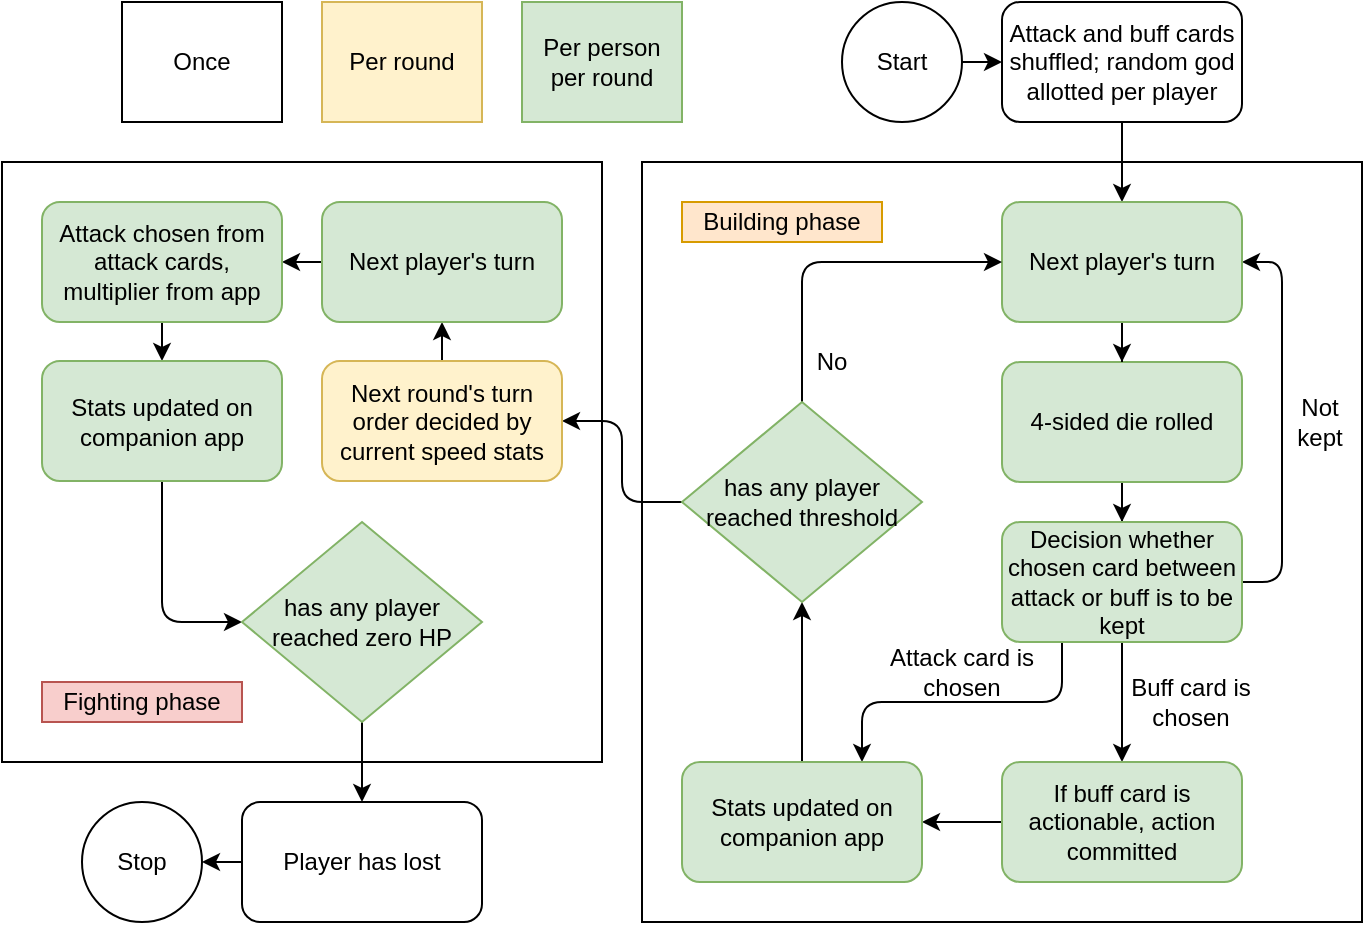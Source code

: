 <mxfile version="20.3.7" type="device"><diagram id="LAjgzlLnl6trrqQ7OhLa" name="Page-1"><mxGraphModel dx="1037" dy="567" grid="1" gridSize="10" guides="1" tooltips="1" connect="1" arrows="1" fold="1" page="1" pageScale="1" pageWidth="827" pageHeight="1169" math="0" shadow="0"><root><mxCell id="0"/><mxCell id="1" parent="0"/><mxCell id="X1x5L9Q3bAlLzXkv2CBf-70" value="" style="rounded=0;whiteSpace=wrap;html=1;fillColor=none;" vertex="1" parent="1"><mxGeometry x="40" y="420" width="300" height="300" as="geometry"/></mxCell><mxCell id="X1x5L9Q3bAlLzXkv2CBf-51" value="" style="rounded=0;whiteSpace=wrap;html=1;fillColor=none;" vertex="1" parent="1"><mxGeometry x="360" y="420" width="360" height="380" as="geometry"/></mxCell><mxCell id="X1x5L9Q3bAlLzXkv2CBf-53" style="edgeStyle=orthogonalEdgeStyle;rounded=1;orthogonalLoop=1;jettySize=auto;html=1;exitX=1;exitY=0.5;exitDx=0;exitDy=0;" edge="1" parent="1" source="X1x5L9Q3bAlLzXkv2CBf-1" target="X1x5L9Q3bAlLzXkv2CBf-2"><mxGeometry relative="1" as="geometry"/></mxCell><mxCell id="X1x5L9Q3bAlLzXkv2CBf-1" value="Start" style="ellipse;whiteSpace=wrap;html=1;" vertex="1" parent="1"><mxGeometry x="460" y="340" width="60" height="60" as="geometry"/></mxCell><mxCell id="X1x5L9Q3bAlLzXkv2CBf-23" style="edgeStyle=orthogonalEdgeStyle;rounded=0;orthogonalLoop=1;jettySize=auto;html=1;exitX=0.5;exitY=1;exitDx=0;exitDy=0;" edge="1" parent="1" source="X1x5L9Q3bAlLzXkv2CBf-2" target="X1x5L9Q3bAlLzXkv2CBf-17"><mxGeometry relative="1" as="geometry"/></mxCell><mxCell id="X1x5L9Q3bAlLzXkv2CBf-2" value="Attack and buff cards shuffled; random god allotted per player" style="rounded=1;whiteSpace=wrap;html=1;" vertex="1" parent="1"><mxGeometry x="540" y="340" width="120" height="60" as="geometry"/></mxCell><mxCell id="X1x5L9Q3bAlLzXkv2CBf-35" style="edgeStyle=orthogonalEdgeStyle;rounded=0;orthogonalLoop=1;jettySize=auto;html=1;exitX=0.5;exitY=1;exitDx=0;exitDy=0;" edge="1" parent="1" source="X1x5L9Q3bAlLzXkv2CBf-6" target="X1x5L9Q3bAlLzXkv2CBf-12"><mxGeometry relative="1" as="geometry"/></mxCell><mxCell id="X1x5L9Q3bAlLzXkv2CBf-6" value="4-sided die rolled" style="rounded=1;whiteSpace=wrap;html=1;fillColor=#d5e8d4;strokeColor=#82b366;" vertex="1" parent="1"><mxGeometry x="540" y="520" width="120" height="60" as="geometry"/></mxCell><mxCell id="X1x5L9Q3bAlLzXkv2CBf-36" style="edgeStyle=orthogonalEdgeStyle;rounded=1;orthogonalLoop=1;jettySize=auto;html=1;exitX=1;exitY=0.5;exitDx=0;exitDy=0;entryX=1;entryY=0.5;entryDx=0;entryDy=0;" edge="1" parent="1" source="X1x5L9Q3bAlLzXkv2CBf-12" target="X1x5L9Q3bAlLzXkv2CBf-17"><mxGeometry relative="1" as="geometry"><Array as="points"><mxPoint x="680" y="630"/><mxPoint x="680" y="470"/></Array></mxGeometry></mxCell><mxCell id="X1x5L9Q3bAlLzXkv2CBf-48" style="edgeStyle=orthogonalEdgeStyle;rounded=0;orthogonalLoop=1;jettySize=auto;html=1;exitX=0.5;exitY=1;exitDx=0;exitDy=0;" edge="1" parent="1" source="X1x5L9Q3bAlLzXkv2CBf-12" target="X1x5L9Q3bAlLzXkv2CBf-24"><mxGeometry relative="1" as="geometry"/></mxCell><mxCell id="X1x5L9Q3bAlLzXkv2CBf-50" style="edgeStyle=orthogonalEdgeStyle;rounded=1;orthogonalLoop=1;jettySize=auto;html=1;exitX=0.25;exitY=1;exitDx=0;exitDy=0;entryX=0.75;entryY=0;entryDx=0;entryDy=0;" edge="1" parent="1" source="X1x5L9Q3bAlLzXkv2CBf-12" target="X1x5L9Q3bAlLzXkv2CBf-26"><mxGeometry relative="1" as="geometry"/></mxCell><mxCell id="X1x5L9Q3bAlLzXkv2CBf-12" value="Decision whether chosen card between attack or buff is to be kept" style="rounded=1;whiteSpace=wrap;html=1;fillColor=#d5e8d4;strokeColor=#82b366;" vertex="1" parent="1"><mxGeometry x="540" y="600" width="120" height="60" as="geometry"/></mxCell><mxCell id="X1x5L9Q3bAlLzXkv2CBf-14" value="Buff card is chosen" style="text;html=1;strokeColor=none;fillColor=none;align=center;verticalAlign=middle;whiteSpace=wrap;rounded=0;" vertex="1" parent="1"><mxGeometry x="600" y="670" width="69" height="40" as="geometry"/></mxCell><mxCell id="X1x5L9Q3bAlLzXkv2CBf-16" value="Attack card is chosen" style="text;html=1;strokeColor=none;fillColor=none;align=center;verticalAlign=middle;whiteSpace=wrap;rounded=0;" vertex="1" parent="1"><mxGeometry x="470" y="660" width="100" height="30" as="geometry"/></mxCell><mxCell id="X1x5L9Q3bAlLzXkv2CBf-18" style="edgeStyle=orthogonalEdgeStyle;rounded=0;orthogonalLoop=1;jettySize=auto;html=1;exitX=0.5;exitY=1;exitDx=0;exitDy=0;" edge="1" parent="1" source="X1x5L9Q3bAlLzXkv2CBf-17" target="X1x5L9Q3bAlLzXkv2CBf-6"><mxGeometry relative="1" as="geometry"/></mxCell><mxCell id="X1x5L9Q3bAlLzXkv2CBf-17" value="Next player's turn" style="rounded=1;whiteSpace=wrap;html=1;fillColor=#d5e8d4;strokeColor=#82b366;" vertex="1" parent="1"><mxGeometry x="540" y="440" width="120" height="60" as="geometry"/></mxCell><mxCell id="X1x5L9Q3bAlLzXkv2CBf-22" value="Not kept" style="text;html=1;strokeColor=none;fillColor=none;align=center;verticalAlign=middle;whiteSpace=wrap;rounded=0;" vertex="1" parent="1"><mxGeometry x="680" y="535" width="38" height="30" as="geometry"/></mxCell><mxCell id="X1x5L9Q3bAlLzXkv2CBf-41" style="edgeStyle=orthogonalEdgeStyle;rounded=0;orthogonalLoop=1;jettySize=auto;html=1;exitX=0;exitY=0.5;exitDx=0;exitDy=0;" edge="1" parent="1" source="X1x5L9Q3bAlLzXkv2CBf-24" target="X1x5L9Q3bAlLzXkv2CBf-26"><mxGeometry relative="1" as="geometry"/></mxCell><mxCell id="X1x5L9Q3bAlLzXkv2CBf-24" value="If buff card is actionable, action committed" style="rounded=1;whiteSpace=wrap;html=1;fillColor=#d5e8d4;strokeColor=#82b366;" vertex="1" parent="1"><mxGeometry x="540" y="720" width="120" height="60" as="geometry"/></mxCell><mxCell id="X1x5L9Q3bAlLzXkv2CBf-49" style="edgeStyle=orthogonalEdgeStyle;rounded=0;orthogonalLoop=1;jettySize=auto;html=1;exitX=0.5;exitY=0;exitDx=0;exitDy=0;" edge="1" parent="1" source="X1x5L9Q3bAlLzXkv2CBf-26" target="X1x5L9Q3bAlLzXkv2CBf-43"><mxGeometry relative="1" as="geometry"/></mxCell><mxCell id="X1x5L9Q3bAlLzXkv2CBf-26" value="Stats updated on companion app" style="rounded=1;whiteSpace=wrap;html=1;fillColor=#d5e8d4;strokeColor=#82b366;" vertex="1" parent="1"><mxGeometry x="380" y="720" width="120" height="60" as="geometry"/></mxCell><mxCell id="X1x5L9Q3bAlLzXkv2CBf-45" style="edgeStyle=orthogonalEdgeStyle;rounded=1;orthogonalLoop=1;jettySize=auto;html=1;exitX=0.5;exitY=0;exitDx=0;exitDy=0;entryX=0;entryY=0.5;entryDx=0;entryDy=0;" edge="1" parent="1" source="X1x5L9Q3bAlLzXkv2CBf-43" target="X1x5L9Q3bAlLzXkv2CBf-17"><mxGeometry relative="1" as="geometry"/></mxCell><mxCell id="X1x5L9Q3bAlLzXkv2CBf-62" style="edgeStyle=orthogonalEdgeStyle;rounded=1;orthogonalLoop=1;jettySize=auto;html=1;exitX=0;exitY=0.5;exitDx=0;exitDy=0;" edge="1" parent="1" source="X1x5L9Q3bAlLzXkv2CBf-43" target="X1x5L9Q3bAlLzXkv2CBf-54"><mxGeometry relative="1" as="geometry"/></mxCell><mxCell id="X1x5L9Q3bAlLzXkv2CBf-43" value="has any player reached threshold" style="rhombus;whiteSpace=wrap;html=1;fillColor=#d5e8d4;strokeColor=#82b366;" vertex="1" parent="1"><mxGeometry x="380" y="540" width="120" height="100" as="geometry"/></mxCell><mxCell id="X1x5L9Q3bAlLzXkv2CBf-47" value="No" style="text;html=1;strokeColor=none;fillColor=none;align=center;verticalAlign=middle;whiteSpace=wrap;rounded=0;" vertex="1" parent="1"><mxGeometry x="440" y="505" width="30" height="30" as="geometry"/></mxCell><mxCell id="X1x5L9Q3bAlLzXkv2CBf-52" value="Building phase" style="rounded=0;whiteSpace=wrap;html=1;fillColor=#ffe6cc;strokeColor=#d79b00;" vertex="1" parent="1"><mxGeometry x="380" y="440" width="100" height="20" as="geometry"/></mxCell><mxCell id="X1x5L9Q3bAlLzXkv2CBf-63" style="edgeStyle=orthogonalEdgeStyle;rounded=1;orthogonalLoop=1;jettySize=auto;html=1;exitX=0.5;exitY=0;exitDx=0;exitDy=0;" edge="1" parent="1" source="X1x5L9Q3bAlLzXkv2CBf-54" target="X1x5L9Q3bAlLzXkv2CBf-58"><mxGeometry relative="1" as="geometry"/></mxCell><mxCell id="X1x5L9Q3bAlLzXkv2CBf-54" value="Next round's turn order decided by current speed stats" style="rounded=1;whiteSpace=wrap;html=1;fillColor=#fff2cc;strokeColor=#d6b656;" vertex="1" parent="1"><mxGeometry x="200" y="519.5" width="120" height="60" as="geometry"/></mxCell><mxCell id="X1x5L9Q3bAlLzXkv2CBf-55" value="Per round" style="rounded=0;whiteSpace=wrap;html=1;fillColor=#fff2cc;strokeColor=#d6b656;" vertex="1" parent="1"><mxGeometry x="200" y="340" width="80" height="60" as="geometry"/></mxCell><mxCell id="X1x5L9Q3bAlLzXkv2CBf-56" value="Per person per round" style="rounded=0;whiteSpace=wrap;html=1;fillColor=#d5e8d4;strokeColor=#82b366;" vertex="1" parent="1"><mxGeometry x="300" y="340" width="80" height="60" as="geometry"/></mxCell><mxCell id="X1x5L9Q3bAlLzXkv2CBf-57" value="Once" style="rounded=0;whiteSpace=wrap;html=1;fillColor=default;" vertex="1" parent="1"><mxGeometry x="100" y="340" width="80" height="60" as="geometry"/></mxCell><mxCell id="X1x5L9Q3bAlLzXkv2CBf-64" style="edgeStyle=orthogonalEdgeStyle;rounded=1;orthogonalLoop=1;jettySize=auto;html=1;exitX=0;exitY=0.5;exitDx=0;exitDy=0;" edge="1" parent="1" source="X1x5L9Q3bAlLzXkv2CBf-58" target="X1x5L9Q3bAlLzXkv2CBf-59"><mxGeometry relative="1" as="geometry"/></mxCell><mxCell id="X1x5L9Q3bAlLzXkv2CBf-58" value="Next player's turn" style="rounded=1;whiteSpace=wrap;html=1;fillColor=#d5e8d4;strokeColor=#82b366;" vertex="1" parent="1"><mxGeometry x="200" y="440" width="120" height="60" as="geometry"/></mxCell><mxCell id="X1x5L9Q3bAlLzXkv2CBf-65" style="edgeStyle=orthogonalEdgeStyle;rounded=1;orthogonalLoop=1;jettySize=auto;html=1;exitX=0.5;exitY=1;exitDx=0;exitDy=0;" edge="1" parent="1" source="X1x5L9Q3bAlLzXkv2CBf-59" target="X1x5L9Q3bAlLzXkv2CBf-60"><mxGeometry relative="1" as="geometry"/></mxCell><mxCell id="X1x5L9Q3bAlLzXkv2CBf-59" value="Attack chosen from attack cards, multiplier from app" style="rounded=1;whiteSpace=wrap;html=1;fillColor=#d5e8d4;strokeColor=#82b366;" vertex="1" parent="1"><mxGeometry x="60" y="440" width="120" height="60" as="geometry"/></mxCell><mxCell id="X1x5L9Q3bAlLzXkv2CBf-74" style="edgeStyle=orthogonalEdgeStyle;rounded=1;orthogonalLoop=1;jettySize=auto;html=1;exitX=0.5;exitY=1;exitDx=0;exitDy=0;entryX=0;entryY=0.5;entryDx=0;entryDy=0;" edge="1" parent="1" source="X1x5L9Q3bAlLzXkv2CBf-60" target="X1x5L9Q3bAlLzXkv2CBf-61"><mxGeometry relative="1" as="geometry"/></mxCell><mxCell id="X1x5L9Q3bAlLzXkv2CBf-60" value="Stats updated on companion app" style="rounded=1;whiteSpace=wrap;html=1;fillColor=#d5e8d4;strokeColor=#82b366;" vertex="1" parent="1"><mxGeometry x="60" y="519.5" width="120" height="60" as="geometry"/></mxCell><mxCell id="X1x5L9Q3bAlLzXkv2CBf-68" style="edgeStyle=orthogonalEdgeStyle;rounded=1;orthogonalLoop=1;jettySize=auto;html=1;exitX=0.5;exitY=1;exitDx=0;exitDy=0;" edge="1" parent="1" source="X1x5L9Q3bAlLzXkv2CBf-61" target="X1x5L9Q3bAlLzXkv2CBf-67"><mxGeometry relative="1" as="geometry"/></mxCell><mxCell id="X1x5L9Q3bAlLzXkv2CBf-61" value="has any player reached zero HP" style="rhombus;whiteSpace=wrap;html=1;fillColor=#d5e8d4;strokeColor=#82b366;" vertex="1" parent="1"><mxGeometry x="160" y="600" width="120" height="100" as="geometry"/></mxCell><mxCell id="X1x5L9Q3bAlLzXkv2CBf-77" style="edgeStyle=orthogonalEdgeStyle;rounded=1;orthogonalLoop=1;jettySize=auto;html=1;exitX=0;exitY=0.5;exitDx=0;exitDy=0;" edge="1" parent="1" source="X1x5L9Q3bAlLzXkv2CBf-67" target="X1x5L9Q3bAlLzXkv2CBf-76"><mxGeometry relative="1" as="geometry"/></mxCell><mxCell id="X1x5L9Q3bAlLzXkv2CBf-67" value="Player has lost" style="rounded=1;whiteSpace=wrap;html=1;fillColor=default;" vertex="1" parent="1"><mxGeometry x="160" y="740" width="120" height="60" as="geometry"/></mxCell><mxCell id="X1x5L9Q3bAlLzXkv2CBf-72" value="Fighting phase" style="rounded=0;whiteSpace=wrap;html=1;fillColor=#f8cecc;strokeColor=#b85450;" vertex="1" parent="1"><mxGeometry x="60" y="680" width="100" height="20" as="geometry"/></mxCell><mxCell id="X1x5L9Q3bAlLzXkv2CBf-76" value="Stop" style="ellipse;whiteSpace=wrap;html=1;fillColor=default;" vertex="1" parent="1"><mxGeometry x="80" y="740" width="60" height="60" as="geometry"/></mxCell></root></mxGraphModel></diagram></mxfile>